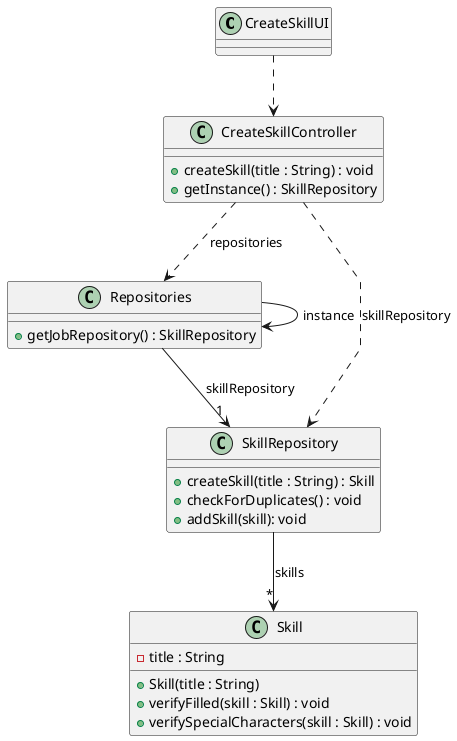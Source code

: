 @startuml
skinparam packageStyle rectangle
skinparam shadowing false
skinparam linetype polyline

'left to right direction

class CreateSkillUI {
}

class CreateSkillController {
    +createSkill(title : String) : void
    +getInstance() : SkillRepository
}

class Repositories {
    +getJobRepository() : SkillRepository
}

class SkillRepository {
    +createSkill(title : String) : Skill
    +checkForDuplicates() : void
    +addSkill(skill): void
}

class Skill {
    - title : String
    + Skill(title : String)
    +verifyFilled(skill : Skill) : void
    +verifySpecialCharacters(skill : Skill) : void
}

CreateSkillUI ..> CreateSkillController
Repositories --> "1" SkillRepository : skillRepository
Repositories --> Repositories : instance
SkillRepository --> "*" Skill : skills
CreateSkillController ..> Repositories : repositories
CreateSkillController ..> SkillRepository : skillRepository

@enduml
